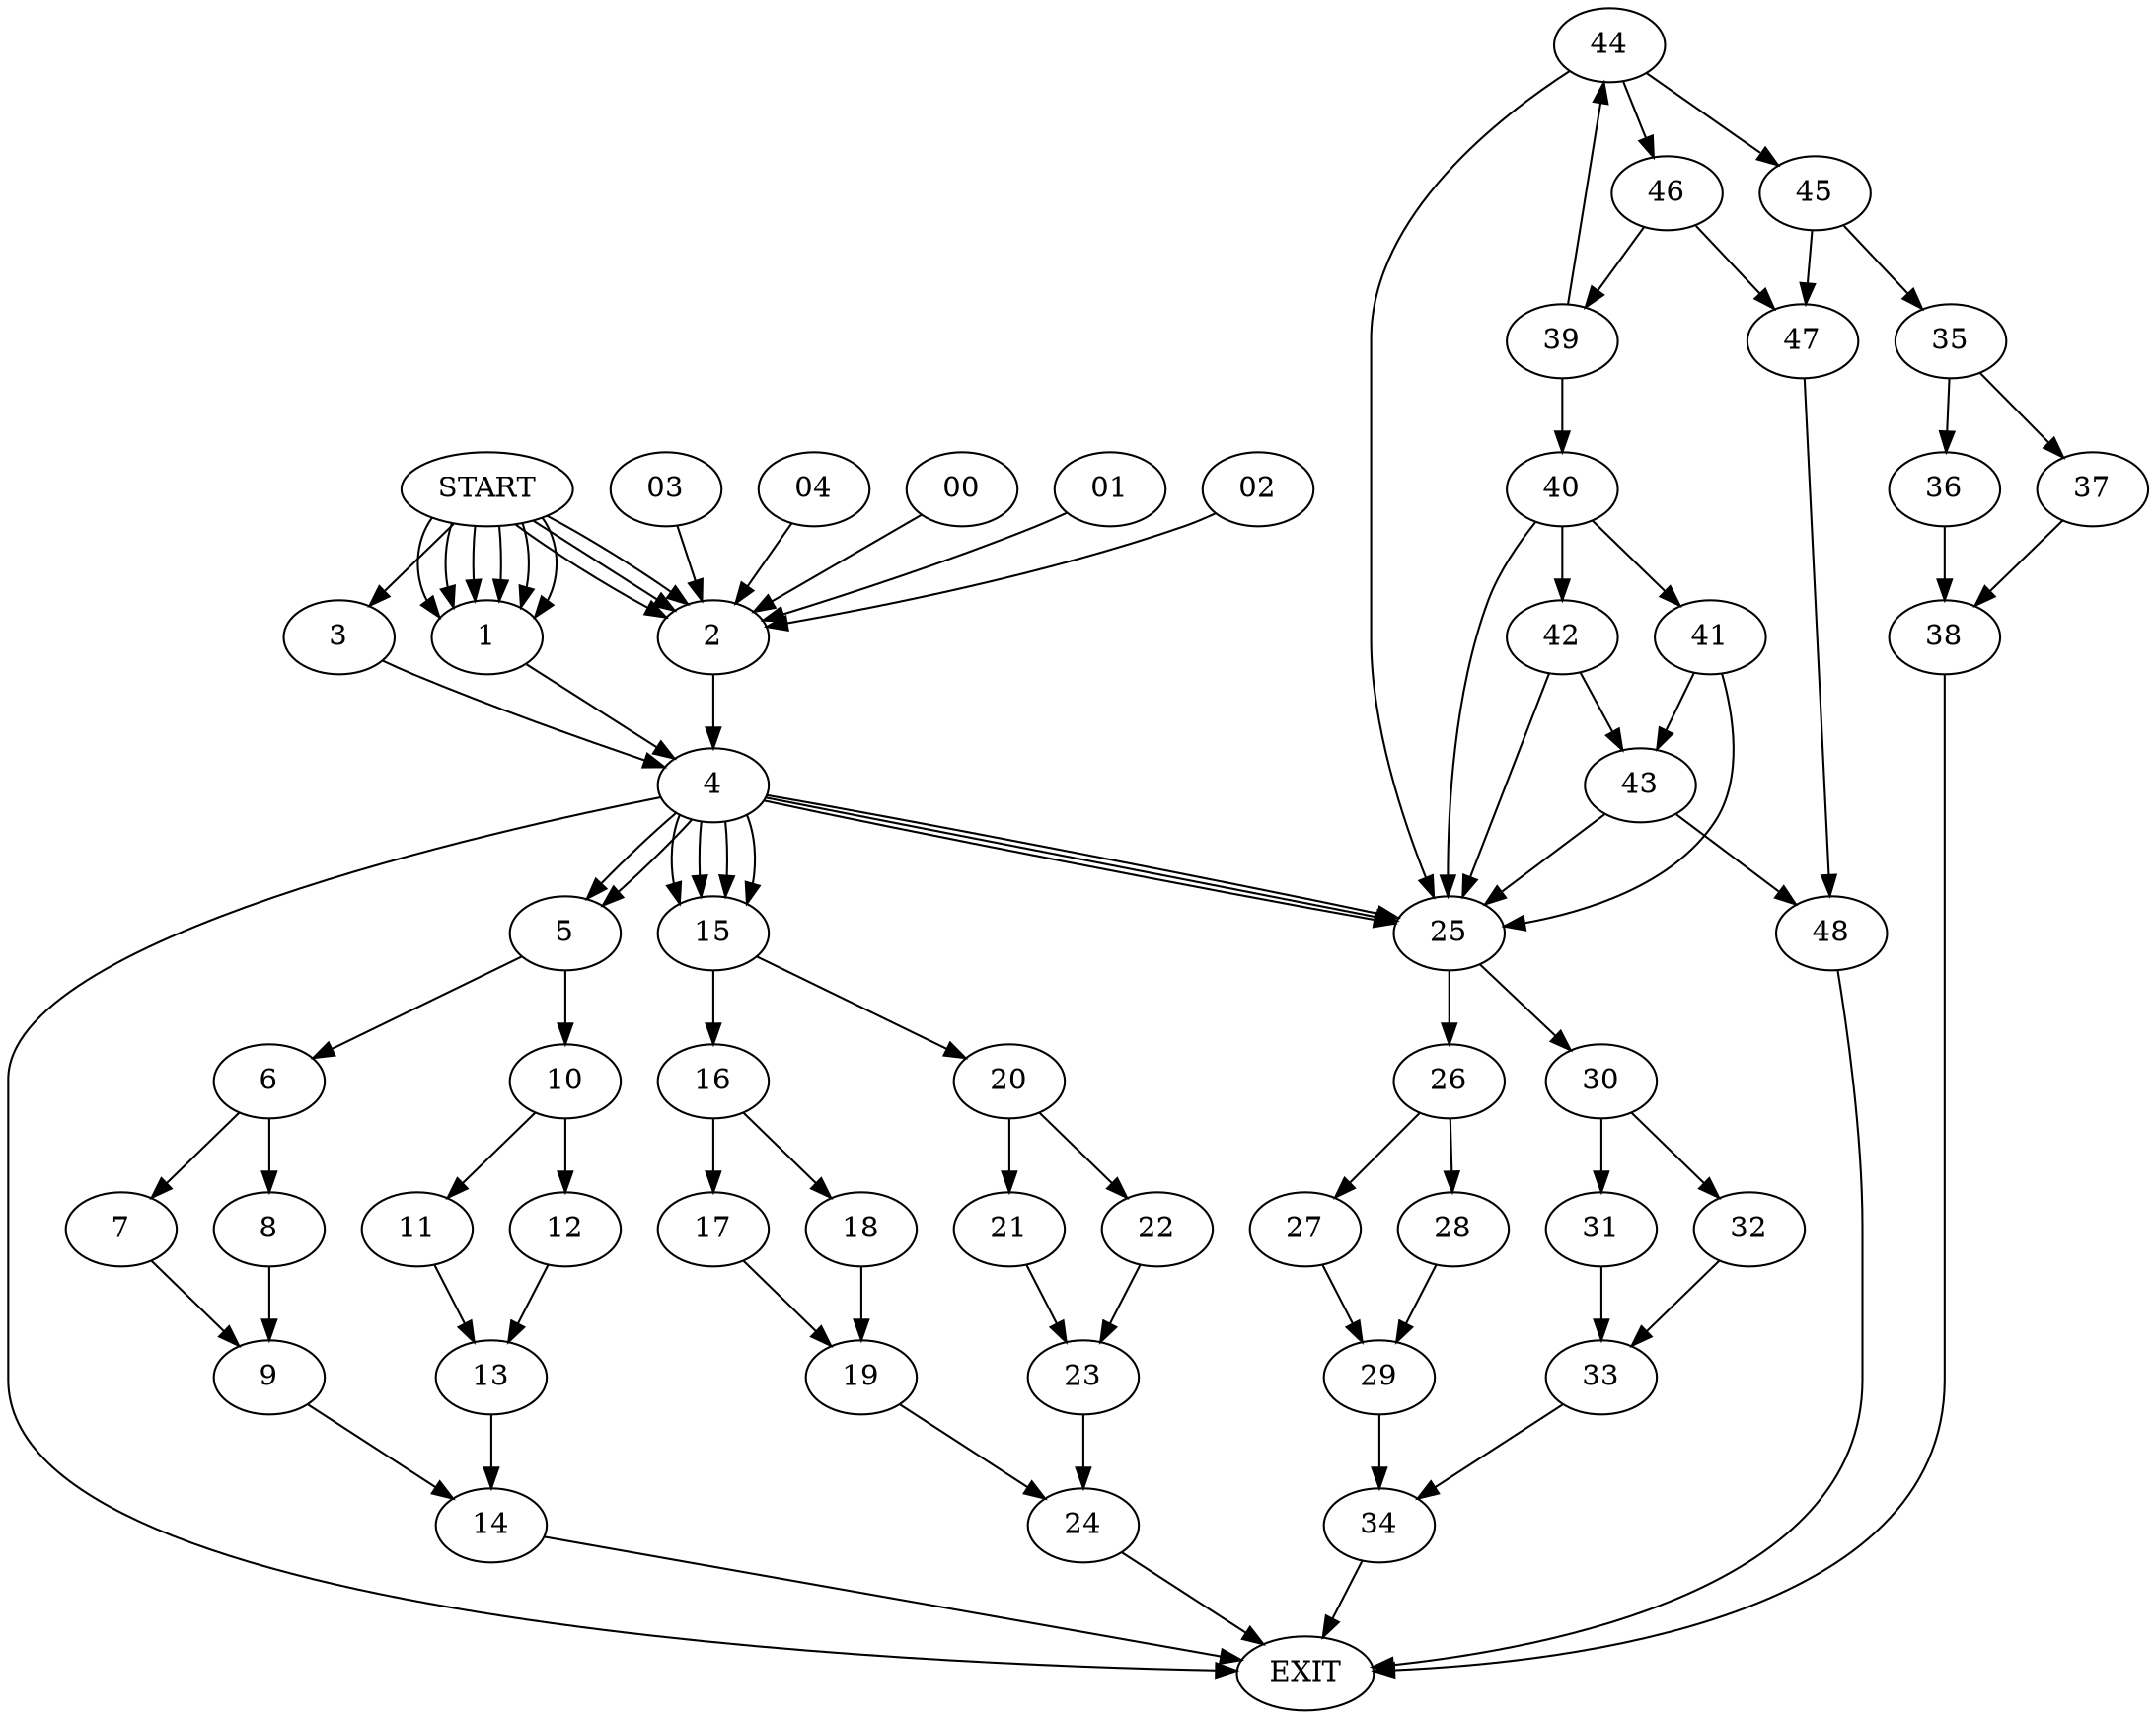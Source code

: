 digraph { 
0 [label="START"];
1;
2;
3;
4;
5;
6;
7;
8;
9;
10;
11;
12;
13;
14;
15;
16;
17;
18;
19;
20;
21;
22;
23;
24;
25;
26;
27;
28;
29;
30;
31;
32;
33;
34;
35;
36;
37;
38;
39;
40;
41;
42;
43;
44;
45;
46;
47;
48;
49[label="EXIT"];
0 -> 3;
0 -> 1;
0:s2 -> 1;
0:s3 -> 1;
0:s4 -> 1;
0:s5 -> 1;
0:s6 -> 1;
0:s7 -> 2;
0:s8 -> 2;
0:s9 -> 2;
00 -> 2;
01 -> 2;
02 -> 2;
03 -> 2;
04 -> 2;
1 -> 4;
2 -> 4;
3 -> 4;
4 -> 49;
4 -> 5;
4:s2 -> 5;
4:s3 -> 15;
4:s4 -> 15;
4:s5 -> 15;
4:s6 -> 15;
4:s7 -> 25;
4:s8 -> 25;
4:s9 -> 25;
40 -> 25;
41 -> 25;
42 -> 25;
43 -> 25;
44 -> 25;
45 -> 35;
46 -> 39;
5 -> 10;
5 -> 6;
6 -> 8;
6 -> 7;
7 -> 9;
8 -> 9;
9 -> 14;
10 -> 12;
10 -> 11;
11 -> 13;
12 -> 13;
13 -> 14;
14 -> 49;
15 -> 20;
15 -> 16;
16 -> 18;
16 -> 17;
17 -> 19;
18 -> 19;
19 -> 24;
20 -> 22;
20 -> 21;
21 -> 23;
22 -> 23;
23 -> 24;
24 -> 49;
25 -> 30;
25 -> 26;
26 -> 28;
26 -> 27;
27 -> 29;
28 -> 29;
29 -> 34;
30 -> 32;
30 -> 31;
31 -> 33;
32 -> 33;
33 -> 34;
34 -> 49;
35 -> 37;
35 -> 36;
36 -> 38;
37 -> 38;
38 -> 49;
39 -> 44;
39 -> 40;
40 -> 42;
40 -> 41;
41 -> 43;
42 -> 43;
43 -> 48;
44 -> 46;
44 -> 45;
45 -> 47;
46 -> 47;
47 -> 48;
48 -> 49;
}